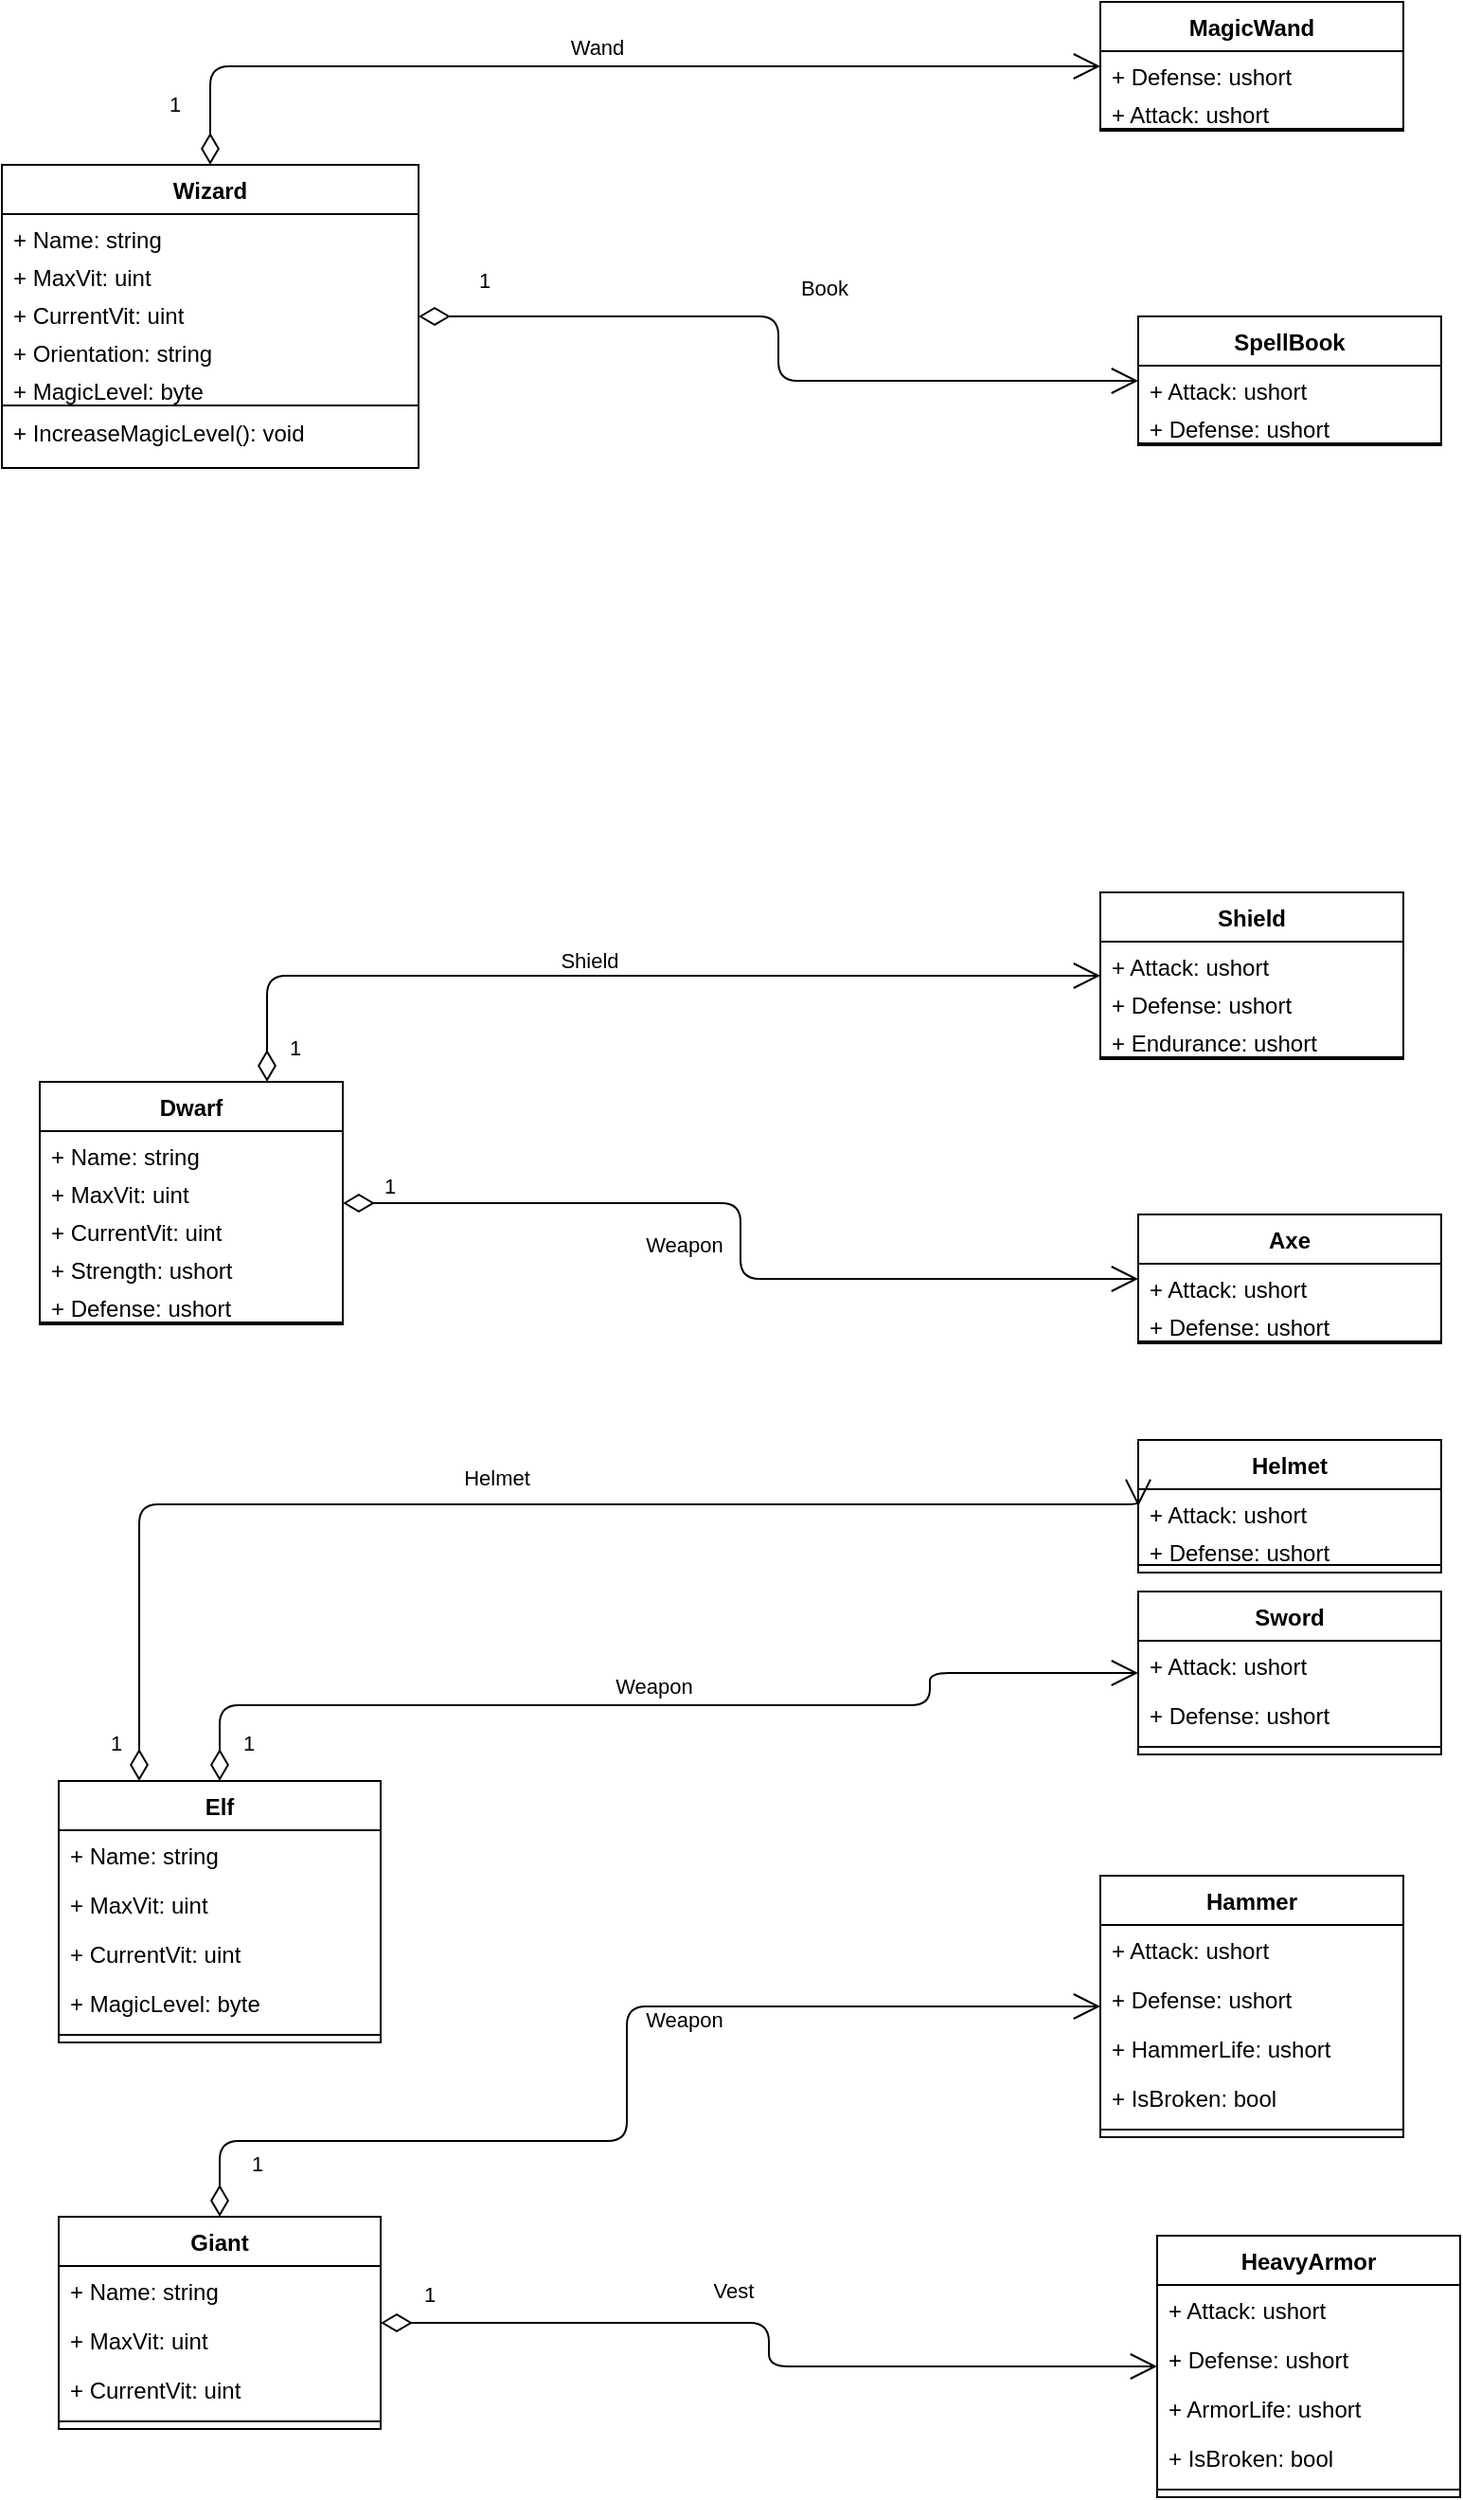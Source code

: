 <mxfile>
    <diagram id="q3su5e_mNZvqEO0EUkKi" name="Page-1">
        <mxGraphModel dx="569" dy="1687" grid="1" gridSize="10" guides="1" tooltips="1" connect="1" arrows="1" fold="1" page="1" pageScale="1" pageWidth="827" pageHeight="1169" math="0" shadow="0">
            <root>
                <mxCell id="0"/>
                <mxCell id="1" parent="0"/>
                <mxCell id="DfV67dtDx3wEj1eyCSDH-1" value="Dwarf" style="swimlane;fontStyle=1;align=center;verticalAlign=top;childLayout=stackLayout;horizontal=1;startSize=26;horizontalStack=0;resizeParent=1;resizeParentMax=0;resizeLast=0;collapsible=1;marginBottom=0;" parent="1" vertex="1">
                    <mxGeometry x="30" y="241" width="160" height="128" as="geometry">
                        <mxRectangle x="30" y="241" width="70" height="26" as="alternateBounds"/>
                    </mxGeometry>
                </mxCell>
                <mxCell id="42" value="+ Name: string" style="text;strokeColor=none;fillColor=none;align=left;verticalAlign=top;spacingLeft=4;spacingRight=4;overflow=hidden;rotatable=0;points=[[0,0.5],[1,0.5]];portConstraint=eastwest;" parent="DfV67dtDx3wEj1eyCSDH-1" vertex="1">
                    <mxGeometry y="26" width="160" height="20" as="geometry"/>
                </mxCell>
                <mxCell id="9" value="+ MaxVit: uint" style="text;strokeColor=none;fillColor=none;align=left;verticalAlign=top;spacingLeft=4;spacingRight=4;overflow=hidden;rotatable=0;points=[[0,0.5],[1,0.5]];portConstraint=eastwest;" parent="DfV67dtDx3wEj1eyCSDH-1" vertex="1">
                    <mxGeometry y="46" width="160" height="20" as="geometry"/>
                </mxCell>
                <mxCell id="10" value="+ CurrentVit: uint" style="text;strokeColor=none;fillColor=none;align=left;verticalAlign=top;spacingLeft=4;spacingRight=4;overflow=hidden;rotatable=0;points=[[0,0.5],[1,0.5]];portConstraint=eastwest;" parent="DfV67dtDx3wEj1eyCSDH-1" vertex="1">
                    <mxGeometry y="66" width="160" height="20" as="geometry"/>
                </mxCell>
                <mxCell id="DfV67dtDx3wEj1eyCSDH-2" value="+ Strength: ushort" style="text;strokeColor=none;fillColor=none;align=left;verticalAlign=top;spacingLeft=4;spacingRight=4;overflow=hidden;rotatable=0;points=[[0,0.5],[1,0.5]];portConstraint=eastwest;" parent="DfV67dtDx3wEj1eyCSDH-1" vertex="1">
                    <mxGeometry y="86" width="160" height="20" as="geometry"/>
                </mxCell>
                <mxCell id="DfV67dtDx3wEj1eyCSDH-4" value="+ Defense: ushort" style="text;strokeColor=none;fillColor=none;align=left;verticalAlign=top;spacingLeft=4;spacingRight=4;overflow=hidden;rotatable=0;points=[[0,0.5],[1,0.5]];portConstraint=eastwest;" parent="DfV67dtDx3wEj1eyCSDH-1" vertex="1">
                    <mxGeometry y="106" width="160" height="20" as="geometry"/>
                </mxCell>
                <mxCell id="DfV67dtDx3wEj1eyCSDH-3" value="" style="line;strokeWidth=1;fillColor=none;align=left;verticalAlign=middle;spacingTop=-1;spacingLeft=3;spacingRight=3;rotatable=0;labelPosition=right;points=[];portConstraint=eastwest;" parent="DfV67dtDx3wEj1eyCSDH-1" vertex="1">
                    <mxGeometry y="126" width="160" height="2" as="geometry"/>
                </mxCell>
                <mxCell id="DfV67dtDx3wEj1eyCSDH-5" value="Wizard" style="swimlane;fontStyle=1;align=center;verticalAlign=top;childLayout=stackLayout;horizontal=1;startSize=26;horizontalStack=0;resizeParent=1;resizeParentMax=0;resizeLast=0;collapsible=1;marginBottom=0;" parent="1" vertex="1">
                    <mxGeometry x="10" y="-243" width="220" height="160" as="geometry">
                        <mxRectangle x="10" y="10" width="70" height="26" as="alternateBounds"/>
                    </mxGeometry>
                </mxCell>
                <mxCell id="43" value="+ Name: string" style="text;strokeColor=none;fillColor=none;align=left;verticalAlign=top;spacingLeft=4;spacingRight=4;overflow=hidden;rotatable=0;points=[[0,0.5],[1,0.5]];portConstraint=eastwest;" parent="DfV67dtDx3wEj1eyCSDH-5" vertex="1">
                    <mxGeometry y="26" width="220" height="20" as="geometry"/>
                </mxCell>
                <mxCell id="5" value="+ MaxVit: uint" style="text;strokeColor=none;fillColor=none;align=left;verticalAlign=top;spacingLeft=4;spacingRight=4;overflow=hidden;rotatable=0;points=[[0,0.5],[1,0.5]];portConstraint=eastwest;" parent="DfV67dtDx3wEj1eyCSDH-5" vertex="1">
                    <mxGeometry y="46" width="220" height="20" as="geometry"/>
                </mxCell>
                <mxCell id="6" value="+ CurrentVit: uint" style="text;strokeColor=none;fillColor=none;align=left;verticalAlign=top;spacingLeft=4;spacingRight=4;overflow=hidden;rotatable=0;points=[[0,0.5],[1,0.5]];portConstraint=eastwest;" parent="DfV67dtDx3wEj1eyCSDH-5" vertex="1">
                    <mxGeometry y="66" width="220" height="20" as="geometry"/>
                </mxCell>
                <mxCell id="DfV67dtDx3wEj1eyCSDH-19" value="+ Orientation: string" style="text;strokeColor=none;fillColor=none;align=left;verticalAlign=top;spacingLeft=4;spacingRight=4;overflow=hidden;rotatable=0;points=[[0,0.5],[1,0.5]];portConstraint=eastwest;" parent="DfV67dtDx3wEj1eyCSDH-5" vertex="1">
                    <mxGeometry y="86" width="220" height="20" as="geometry"/>
                </mxCell>
                <mxCell id="DfV67dtDx3wEj1eyCSDH-20" value="+ MagicLevel: byte" style="text;strokeColor=none;fillColor=none;align=left;verticalAlign=top;spacingLeft=4;spacingRight=4;overflow=hidden;rotatable=0;points=[[0,0.5],[1,0.5]];portConstraint=eastwest;" parent="DfV67dtDx3wEj1eyCSDH-5" vertex="1">
                    <mxGeometry y="106" width="220" height="20" as="geometry"/>
                </mxCell>
                <mxCell id="DfV67dtDx3wEj1eyCSDH-7" value="" style="line;strokeWidth=1;fillColor=none;align=left;verticalAlign=middle;spacingTop=-1;spacingLeft=3;spacingRight=3;rotatable=0;labelPosition=right;points=[];portConstraint=eastwest;" parent="DfV67dtDx3wEj1eyCSDH-5" vertex="1">
                    <mxGeometry y="126" width="220" height="2" as="geometry"/>
                </mxCell>
                <mxCell id="DfV67dtDx3wEj1eyCSDH-21" value="+ IncreaseMagicLevel(): void" style="text;strokeColor=none;fillColor=none;align=left;verticalAlign=top;spacingLeft=4;spacingRight=4;overflow=hidden;rotatable=0;points=[[0,0.5],[1,0.5]];portConstraint=eastwest;" parent="DfV67dtDx3wEj1eyCSDH-5" vertex="1">
                    <mxGeometry y="128" width="220" height="32" as="geometry"/>
                </mxCell>
                <mxCell id="DfV67dtDx3wEj1eyCSDH-9" value="Elf" style="swimlane;fontStyle=1;align=center;verticalAlign=top;childLayout=stackLayout;horizontal=1;startSize=26;horizontalStack=0;resizeParent=1;resizeParentMax=0;resizeLast=0;collapsible=1;marginBottom=0;" parent="1" vertex="1">
                    <mxGeometry x="40" y="610" width="170" height="138" as="geometry">
                        <mxRectangle x="40" y="610" width="50" height="26" as="alternateBounds"/>
                    </mxGeometry>
                </mxCell>
                <mxCell id="44" value="+ Name: string" style="text;strokeColor=none;fillColor=none;align=left;verticalAlign=top;spacingLeft=4;spacingRight=4;overflow=hidden;rotatable=0;points=[[0,0.5],[1,0.5]];portConstraint=eastwest;" parent="DfV67dtDx3wEj1eyCSDH-9" vertex="1">
                    <mxGeometry y="26" width="170" height="26" as="geometry"/>
                </mxCell>
                <mxCell id="7" value="+ MaxVit: uint" style="text;strokeColor=none;fillColor=none;align=left;verticalAlign=top;spacingLeft=4;spacingRight=4;overflow=hidden;rotatable=0;points=[[0,0.5],[1,0.5]];portConstraint=eastwest;" parent="DfV67dtDx3wEj1eyCSDH-9" vertex="1">
                    <mxGeometry y="52" width="170" height="26" as="geometry"/>
                </mxCell>
                <mxCell id="8" value="+ CurrentVit: uint" style="text;strokeColor=none;fillColor=none;align=left;verticalAlign=top;spacingLeft=4;spacingRight=4;overflow=hidden;rotatable=0;points=[[0,0.5],[1,0.5]];portConstraint=eastwest;" parent="DfV67dtDx3wEj1eyCSDH-9" vertex="1">
                    <mxGeometry y="78" width="170" height="26" as="geometry"/>
                </mxCell>
                <mxCell id="DfV67dtDx3wEj1eyCSDH-22" value="+ MagicLevel: byte" style="text;strokeColor=none;fillColor=none;align=left;verticalAlign=top;spacingLeft=4;spacingRight=4;overflow=hidden;rotatable=0;points=[[0,0.5],[1,0.5]];portConstraint=eastwest;" parent="DfV67dtDx3wEj1eyCSDH-9" vertex="1">
                    <mxGeometry y="104" width="170" height="26" as="geometry"/>
                </mxCell>
                <mxCell id="DfV67dtDx3wEj1eyCSDH-11" value="" style="line;strokeWidth=1;fillColor=none;align=left;verticalAlign=middle;spacingTop=-1;spacingLeft=3;spacingRight=3;rotatable=0;labelPosition=right;points=[];portConstraint=eastwest;" parent="DfV67dtDx3wEj1eyCSDH-9" vertex="1">
                    <mxGeometry y="130" width="170" height="8" as="geometry"/>
                </mxCell>
                <mxCell id="11" value="MagicWand" style="swimlane;fontStyle=1;align=center;verticalAlign=top;childLayout=stackLayout;horizontal=1;startSize=26;horizontalStack=0;resizeParent=1;resizeParentMax=0;resizeLast=0;collapsible=1;marginBottom=0;" parent="1" vertex="1">
                    <mxGeometry x="590" y="-329" width="160" height="68" as="geometry">
                        <mxRectangle x="600" y="-120" width="100" height="26" as="alternateBounds"/>
                    </mxGeometry>
                </mxCell>
                <mxCell id="15" value="+ Defense: ushort" style="text;strokeColor=none;fillColor=none;align=left;verticalAlign=top;spacingLeft=4;spacingRight=4;overflow=hidden;rotatable=0;points=[[0,0.5],[1,0.5]];portConstraint=eastwest;" parent="11" vertex="1">
                    <mxGeometry y="26" width="160" height="20" as="geometry"/>
                </mxCell>
                <mxCell id="12" value="+ Attack: ushort" style="text;strokeColor=none;fillColor=none;align=left;verticalAlign=top;spacingLeft=4;spacingRight=4;overflow=hidden;rotatable=0;points=[[0,0.5],[1,0.5]];portConstraint=eastwest;" parent="11" vertex="1">
                    <mxGeometry y="46" width="160" height="20" as="geometry"/>
                </mxCell>
                <mxCell id="13" value="" style="line;strokeWidth=1;fillColor=none;align=left;verticalAlign=middle;spacingTop=-1;spacingLeft=3;spacingRight=3;rotatable=0;labelPosition=right;points=[];portConstraint=eastwest;" parent="11" vertex="1">
                    <mxGeometry y="66" width="160" height="2" as="geometry"/>
                </mxCell>
                <mxCell id="16" value="Sword" style="swimlane;fontStyle=1;align=center;verticalAlign=top;childLayout=stackLayout;horizontal=1;startSize=26;horizontalStack=0;resizeParent=1;resizeParentMax=0;resizeLast=0;collapsible=1;marginBottom=0;" parent="1" vertex="1">
                    <mxGeometry x="610" y="510" width="160" height="86" as="geometry">
                        <mxRectangle x="610" y="510" width="70" height="26" as="alternateBounds"/>
                    </mxGeometry>
                </mxCell>
                <mxCell id="17" value="+ Attack: ushort" style="text;strokeColor=none;fillColor=none;align=left;verticalAlign=top;spacingLeft=4;spacingRight=4;overflow=hidden;rotatable=0;points=[[0,0.5],[1,0.5]];portConstraint=eastwest;" parent="16" vertex="1">
                    <mxGeometry y="26" width="160" height="26" as="geometry"/>
                </mxCell>
                <mxCell id="18" value="+ Defense: ushort" style="text;strokeColor=none;fillColor=none;align=left;verticalAlign=top;spacingLeft=4;spacingRight=4;overflow=hidden;rotatable=0;points=[[0,0.5],[1,0.5]];portConstraint=eastwest;" parent="16" vertex="1">
                    <mxGeometry y="52" width="160" height="26" as="geometry"/>
                </mxCell>
                <mxCell id="19" value="" style="line;strokeWidth=1;fillColor=none;align=left;verticalAlign=middle;spacingTop=-1;spacingLeft=3;spacingRight=3;rotatable=0;labelPosition=right;points=[];portConstraint=eastwest;" parent="16" vertex="1">
                    <mxGeometry y="78" width="160" height="8" as="geometry"/>
                </mxCell>
                <mxCell id="20" value="SpellBook" style="swimlane;fontStyle=1;align=center;verticalAlign=top;childLayout=stackLayout;horizontal=1;startSize=26;horizontalStack=0;resizeParent=1;resizeParentMax=0;resizeLast=0;collapsible=1;marginBottom=0;" parent="1" vertex="1">
                    <mxGeometry x="610" y="-163" width="160" height="68" as="geometry">
                        <mxRectangle x="610" y="20" width="90" height="26" as="alternateBounds"/>
                    </mxGeometry>
                </mxCell>
                <mxCell id="21" value="+ Attack: ushort" style="text;strokeColor=none;fillColor=none;align=left;verticalAlign=top;spacingLeft=4;spacingRight=4;overflow=hidden;rotatable=0;points=[[0,0.5],[1,0.5]];portConstraint=eastwest;" parent="20" vertex="1">
                    <mxGeometry y="26" width="160" height="20" as="geometry"/>
                </mxCell>
                <mxCell id="22" value="+ Defense: ushort" style="text;strokeColor=none;fillColor=none;align=left;verticalAlign=top;spacingLeft=4;spacingRight=4;overflow=hidden;rotatable=0;points=[[0,0.5],[1,0.5]];portConstraint=eastwest;" parent="20" vertex="1">
                    <mxGeometry y="46" width="160" height="20" as="geometry"/>
                </mxCell>
                <mxCell id="23" value="" style="line;strokeWidth=1;fillColor=none;align=left;verticalAlign=middle;spacingTop=-1;spacingLeft=3;spacingRight=3;rotatable=0;labelPosition=right;points=[];portConstraint=eastwest;" parent="20" vertex="1">
                    <mxGeometry y="66" width="160" height="2" as="geometry"/>
                </mxCell>
                <mxCell id="26" value="1" style="endArrow=open;html=1;endSize=12;startArrow=diamondThin;startSize=14;startFill=0;edgeStyle=orthogonalEdgeStyle;align=left;verticalAlign=bottom;entryX=0;entryY=0.5;entryDx=0;entryDy=0;exitX=0.5;exitY=0;exitDx=0;exitDy=0;" parent="1" source="DfV67dtDx3wEj1eyCSDH-5" target="11" edge="1">
                    <mxGeometry relative="1" as="geometry">
                        <mxPoint x="60" y="-213" as="sourcePoint"/>
                        <mxPoint x="450" y="17" as="targetPoint"/>
                        <Array as="points">
                            <mxPoint x="120" y="-295"/>
                        </Array>
                    </mxGeometry>
                </mxCell>
                <mxCell id="28" value="Wand" style="edgeLabel;html=1;align=center;verticalAlign=middle;resizable=0;points=[];" parent="26" vertex="1" connectable="0">
                    <mxGeometry x="-0.13" y="-1" relative="1" as="geometry">
                        <mxPoint x="29" y="-11" as="offset"/>
                    </mxGeometry>
                </mxCell>
                <mxCell id="64" value="1" style="edgeLabel;html=1;align=center;verticalAlign=middle;resizable=0;points=[];" parent="26" vertex="1" connectable="0">
                    <mxGeometry x="-0.356" y="-2" relative="1" as="geometry">
                        <mxPoint x="-135" y="18" as="offset"/>
                    </mxGeometry>
                </mxCell>
                <mxCell id="31" value="1" style="endArrow=open;html=1;endSize=12;startArrow=diamondThin;startSize=14;startFill=0;edgeStyle=orthogonalEdgeStyle;align=left;verticalAlign=bottom;entryX=0;entryY=0.5;entryDx=0;entryDy=0;exitX=1;exitY=0.5;exitDx=0;exitDy=0;" parent="1" source="DfV67dtDx3wEj1eyCSDH-5" target="20" edge="1">
                    <mxGeometry x="-0.856" y="10" relative="1" as="geometry">
                        <mxPoint x="100" y="-193" as="sourcePoint"/>
                        <mxPoint x="610" y="-293" as="targetPoint"/>
                        <mxPoint as="offset"/>
                    </mxGeometry>
                </mxCell>
                <mxCell id="32" value="Book" style="edgeLabel;html=1;align=center;verticalAlign=middle;resizable=0;points=[];" parent="31" vertex="1" connectable="0">
                    <mxGeometry x="-0.13" y="-1" relative="1" as="geometry">
                        <mxPoint x="34" y="-16" as="offset"/>
                    </mxGeometry>
                </mxCell>
                <mxCell id="34" value="1" style="endArrow=open;html=1;endSize=12;startArrow=diamondThin;startSize=14;startFill=0;edgeStyle=orthogonalEdgeStyle;align=left;verticalAlign=bottom;exitX=1;exitY=0.5;exitDx=0;exitDy=0;entryX=0;entryY=0.5;entryDx=0;entryDy=0;" parent="1" source="DfV67dtDx3wEj1eyCSDH-1" target="38" edge="1">
                    <mxGeometry x="-0.913" relative="1" as="geometry">
                        <mxPoint x="196" y="431" as="sourcePoint"/>
                        <mxPoint x="580" y="331" as="targetPoint"/>
                        <mxPoint as="offset"/>
                    </mxGeometry>
                </mxCell>
                <mxCell id="35" value="Weapon" style="edgeLabel;html=1;align=center;verticalAlign=middle;resizable=0;points=[];" parent="34" vertex="1" connectable="0">
                    <mxGeometry x="-0.13" y="-1" relative="1" as="geometry">
                        <mxPoint x="-20" y="21" as="offset"/>
                    </mxGeometry>
                </mxCell>
                <mxCell id="36" value="1" style="endArrow=open;html=1;endSize=12;startArrow=diamondThin;startSize=14;startFill=0;edgeStyle=orthogonalEdgeStyle;align=left;verticalAlign=bottom;exitX=0.5;exitY=0;exitDx=0;exitDy=0;entryX=0;entryY=0.5;entryDx=0;entryDy=0;" parent="1" source="DfV67dtDx3wEj1eyCSDH-9" target="16" edge="1">
                    <mxGeometry relative="1" as="geometry">
                        <mxPoint x="230" y="570" as="sourcePoint"/>
                        <mxPoint x="590" y="520" as="targetPoint"/>
                        <Array as="points">
                            <mxPoint x="125" y="570"/>
                            <mxPoint x="500" y="570"/>
                            <mxPoint x="500" y="553"/>
                        </Array>
                    </mxGeometry>
                </mxCell>
                <mxCell id="37" value="Weapon" style="edgeLabel;html=1;align=center;verticalAlign=middle;resizable=0;points=[];" parent="36" vertex="1" connectable="0">
                    <mxGeometry x="-0.13" y="-1" relative="1" as="geometry">
                        <mxPoint x="33" y="-11" as="offset"/>
                    </mxGeometry>
                </mxCell>
                <mxCell id="65" value="1" style="edgeLabel;html=1;align=center;verticalAlign=middle;resizable=0;points=[];" parent="36" vertex="1" connectable="0">
                    <mxGeometry x="-0.346" y="-4" relative="1" as="geometry">
                        <mxPoint x="-122" y="16" as="offset"/>
                    </mxGeometry>
                </mxCell>
                <mxCell id="38" value="Axe" style="swimlane;fontStyle=1;align=center;verticalAlign=top;childLayout=stackLayout;horizontal=1;startSize=26;horizontalStack=0;resizeParent=1;resizeParentMax=0;resizeLast=0;collapsible=1;marginBottom=0;" parent="1" vertex="1">
                    <mxGeometry x="610" y="311" width="160" height="68" as="geometry">
                        <mxRectangle x="610" y="380" width="50" height="26" as="alternateBounds"/>
                    </mxGeometry>
                </mxCell>
                <mxCell id="39" value="+ Attack: ushort" style="text;strokeColor=none;fillColor=none;align=left;verticalAlign=top;spacingLeft=4;spacingRight=4;overflow=hidden;rotatable=0;points=[[0,0.5],[1,0.5]];portConstraint=eastwest;" parent="38" vertex="1">
                    <mxGeometry y="26" width="160" height="20" as="geometry"/>
                </mxCell>
                <mxCell id="40" value="+ Defense: ushort" style="text;strokeColor=none;fillColor=none;align=left;verticalAlign=top;spacingLeft=4;spacingRight=4;overflow=hidden;rotatable=0;points=[[0,0.5],[1,0.5]];portConstraint=eastwest;" parent="38" vertex="1">
                    <mxGeometry y="46" width="160" height="20" as="geometry"/>
                </mxCell>
                <mxCell id="41" value="" style="line;strokeWidth=1;fillColor=none;align=left;verticalAlign=middle;spacingTop=-1;spacingLeft=3;spacingRight=3;rotatable=0;labelPosition=right;points=[];portConstraint=eastwest;" parent="38" vertex="1">
                    <mxGeometry y="66" width="160" height="2" as="geometry"/>
                </mxCell>
                <mxCell id="45" value="Giant" style="swimlane;fontStyle=1;align=center;verticalAlign=top;childLayout=stackLayout;horizontal=1;startSize=26;horizontalStack=0;resizeParent=1;resizeParentMax=0;resizeLast=0;collapsible=1;marginBottom=0;" parent="1" vertex="1">
                    <mxGeometry x="40" y="840" width="170" height="112" as="geometry">
                        <mxRectangle x="40" y="840" width="60" height="26" as="alternateBounds"/>
                    </mxGeometry>
                </mxCell>
                <mxCell id="46" value="+ Name: string" style="text;strokeColor=none;fillColor=none;align=left;verticalAlign=top;spacingLeft=4;spacingRight=4;overflow=hidden;rotatable=0;points=[[0,0.5],[1,0.5]];portConstraint=eastwest;" parent="45" vertex="1">
                    <mxGeometry y="26" width="170" height="26" as="geometry"/>
                </mxCell>
                <mxCell id="83" value="+ MaxVit: uint" style="text;strokeColor=none;fillColor=none;align=left;verticalAlign=top;spacingLeft=4;spacingRight=4;overflow=hidden;rotatable=0;points=[[0,0.5],[1,0.5]];portConstraint=eastwest;" parent="45" vertex="1">
                    <mxGeometry y="52" width="170" height="26" as="geometry"/>
                </mxCell>
                <mxCell id="47" value="+ CurrentVit: uint" style="text;strokeColor=none;fillColor=none;align=left;verticalAlign=top;spacingLeft=4;spacingRight=4;overflow=hidden;rotatable=0;points=[[0,0.5],[1,0.5]];portConstraint=eastwest;" parent="45" vertex="1">
                    <mxGeometry y="78" width="170" height="26" as="geometry"/>
                </mxCell>
                <mxCell id="49" value="" style="line;strokeWidth=1;fillColor=none;align=left;verticalAlign=middle;spacingTop=-1;spacingLeft=3;spacingRight=3;rotatable=0;labelPosition=right;points=[];portConstraint=eastwest;" parent="45" vertex="1">
                    <mxGeometry y="104" width="170" height="8" as="geometry"/>
                </mxCell>
                <mxCell id="50" value="Hammer" style="swimlane;fontStyle=1;align=center;verticalAlign=top;childLayout=stackLayout;horizontal=1;startSize=26;horizontalStack=0;resizeParent=1;resizeParentMax=0;resizeLast=0;collapsible=1;marginBottom=0;" parent="1" vertex="1">
                    <mxGeometry x="590" y="660" width="160" height="138" as="geometry">
                        <mxRectangle x="590" y="660" width="80" height="26" as="alternateBounds"/>
                    </mxGeometry>
                </mxCell>
                <mxCell id="51" value="+ Attack: ushort" style="text;strokeColor=none;fillColor=none;align=left;verticalAlign=top;spacingLeft=4;spacingRight=4;overflow=hidden;rotatable=0;points=[[0,0.5],[1,0.5]];portConstraint=eastwest;" parent="50" vertex="1">
                    <mxGeometry y="26" width="160" height="26" as="geometry"/>
                </mxCell>
                <mxCell id="52" value="+ Defense: ushort" style="text;strokeColor=none;fillColor=none;align=left;verticalAlign=top;spacingLeft=4;spacingRight=4;overflow=hidden;rotatable=0;points=[[0,0.5],[1,0.5]];portConstraint=eastwest;" parent="50" vertex="1">
                    <mxGeometry y="52" width="160" height="26" as="geometry"/>
                </mxCell>
                <mxCell id="53" value="+ HammerLife: ushort" style="text;strokeColor=none;fillColor=none;align=left;verticalAlign=top;spacingLeft=4;spacingRight=4;overflow=hidden;rotatable=0;points=[[0,0.5],[1,0.5]];portConstraint=eastwest;" parent="50" vertex="1">
                    <mxGeometry y="78" width="160" height="26" as="geometry"/>
                </mxCell>
                <mxCell id="81" value="+ IsBroken: bool" style="text;strokeColor=none;fillColor=none;align=left;verticalAlign=top;spacingLeft=4;spacingRight=4;overflow=hidden;rotatable=0;points=[[0,0.5],[1,0.5]];portConstraint=eastwest;" parent="50" vertex="1">
                    <mxGeometry y="104" width="160" height="26" as="geometry"/>
                </mxCell>
                <mxCell id="54" value="" style="line;strokeWidth=1;fillColor=none;align=left;verticalAlign=middle;spacingTop=-1;spacingLeft=3;spacingRight=3;rotatable=0;labelPosition=right;points=[];portConstraint=eastwest;" parent="50" vertex="1">
                    <mxGeometry y="130" width="160" height="8" as="geometry"/>
                </mxCell>
                <mxCell id="55" value="HeavyArmor" style="swimlane;fontStyle=1;align=center;verticalAlign=top;childLayout=stackLayout;horizontal=1;startSize=26;horizontalStack=0;resizeParent=1;resizeParentMax=0;resizeLast=0;collapsible=1;marginBottom=0;" parent="1" vertex="1">
                    <mxGeometry x="620" y="850" width="160" height="138" as="geometry">
                        <mxRectangle x="620" y="850" width="100" height="26" as="alternateBounds"/>
                    </mxGeometry>
                </mxCell>
                <mxCell id="56" value="+ Attack: ushort" style="text;strokeColor=none;fillColor=none;align=left;verticalAlign=top;spacingLeft=4;spacingRight=4;overflow=hidden;rotatable=0;points=[[0,0.5],[1,0.5]];portConstraint=eastwest;" parent="55" vertex="1">
                    <mxGeometry y="26" width="160" height="26" as="geometry"/>
                </mxCell>
                <mxCell id="57" value="+ Defense: ushort" style="text;strokeColor=none;fillColor=none;align=left;verticalAlign=top;spacingLeft=4;spacingRight=4;overflow=hidden;rotatable=0;points=[[0,0.5],[1,0.5]];portConstraint=eastwest;" parent="55" vertex="1">
                    <mxGeometry y="52" width="160" height="26" as="geometry"/>
                </mxCell>
                <mxCell id="58" value="+ ArmorLife: ushort" style="text;strokeColor=none;fillColor=none;align=left;verticalAlign=top;spacingLeft=4;spacingRight=4;overflow=hidden;rotatable=0;points=[[0,0.5],[1,0.5]];portConstraint=eastwest;" parent="55" vertex="1">
                    <mxGeometry y="78" width="160" height="26" as="geometry"/>
                </mxCell>
                <mxCell id="82" value="+ IsBroken: bool" style="text;strokeColor=none;fillColor=none;align=left;verticalAlign=top;spacingLeft=4;spacingRight=4;overflow=hidden;rotatable=0;points=[[0,0.5],[1,0.5]];portConstraint=eastwest;" parent="55" vertex="1">
                    <mxGeometry y="104" width="160" height="26" as="geometry"/>
                </mxCell>
                <mxCell id="59" value="" style="line;strokeWidth=1;fillColor=none;align=left;verticalAlign=middle;spacingTop=-1;spacingLeft=3;spacingRight=3;rotatable=0;labelPosition=right;points=[];portConstraint=eastwest;" parent="55" vertex="1">
                    <mxGeometry y="130" width="160" height="8" as="geometry"/>
                </mxCell>
                <mxCell id="60" value="1" style="endArrow=open;html=1;endSize=12;startArrow=diamondThin;startSize=14;startFill=0;edgeStyle=orthogonalEdgeStyle;align=left;verticalAlign=bottom;exitX=0.5;exitY=0;exitDx=0;exitDy=0;entryX=0;entryY=0.5;entryDx=0;entryDy=0;" parent="1" source="45" target="50" edge="1">
                    <mxGeometry x="-0.932" y="-15" relative="1" as="geometry">
                        <mxPoint x="210" y="805" as="sourcePoint"/>
                        <mxPoint x="610" y="719" as="targetPoint"/>
                        <Array as="points">
                            <mxPoint x="125" y="800"/>
                            <mxPoint x="340" y="800"/>
                            <mxPoint x="340" y="729"/>
                        </Array>
                        <mxPoint as="offset"/>
                    </mxGeometry>
                </mxCell>
                <mxCell id="66" value="Weapon" style="edgeLabel;html=1;align=center;verticalAlign=middle;resizable=0;points=[];" parent="60" vertex="1" connectable="0">
                    <mxGeometry x="-0.049" y="-2" relative="1" as="geometry">
                        <mxPoint x="28" y="-45" as="offset"/>
                    </mxGeometry>
                </mxCell>
                <mxCell id="62" value="1" style="endArrow=open;html=1;endSize=12;startArrow=diamondThin;startSize=14;startFill=0;edgeStyle=orthogonalEdgeStyle;align=left;verticalAlign=bottom;entryX=0;entryY=0.5;entryDx=0;entryDy=0;exitX=1;exitY=0.5;exitDx=0;exitDy=0;" parent="1" source="45" target="55" edge="1">
                    <mxGeometry x="-0.905" y="6" relative="1" as="geometry">
                        <mxPoint x="310" y="980" as="sourcePoint"/>
                        <mxPoint x="600.08" y="885.998" as="targetPoint"/>
                        <mxPoint as="offset"/>
                    </mxGeometry>
                </mxCell>
                <mxCell id="63" value="Vest" style="edgeLabel;html=1;align=center;verticalAlign=middle;resizable=0;points=[];" parent="62" vertex="1" connectable="0">
                    <mxGeometry x="-0.292" relative="1" as="geometry">
                        <mxPoint x="32" y="-17" as="offset"/>
                    </mxGeometry>
                </mxCell>
                <mxCell id="67" value="Shield" style="swimlane;fontStyle=1;align=center;verticalAlign=top;childLayout=stackLayout;horizontal=1;startSize=26;horizontalStack=0;resizeParent=1;resizeParentMax=0;resizeLast=0;collapsible=1;marginBottom=0;" parent="1" vertex="1">
                    <mxGeometry x="590" y="141" width="160" height="88" as="geometry">
                        <mxRectangle x="590" y="210" width="80" height="26" as="alternateBounds"/>
                    </mxGeometry>
                </mxCell>
                <mxCell id="68" value="+ Attack: ushort" style="text;strokeColor=none;fillColor=none;align=left;verticalAlign=top;spacingLeft=4;spacingRight=4;overflow=hidden;rotatable=0;points=[[0,0.5],[1,0.5]];portConstraint=eastwest;" parent="67" vertex="1">
                    <mxGeometry y="26" width="160" height="20" as="geometry"/>
                </mxCell>
                <mxCell id="69" value="+ Defense: ushort" style="text;strokeColor=none;fillColor=none;align=left;verticalAlign=top;spacingLeft=4;spacingRight=4;overflow=hidden;rotatable=0;points=[[0,0.5],[1,0.5]];portConstraint=eastwest;" parent="67" vertex="1">
                    <mxGeometry y="46" width="160" height="20" as="geometry"/>
                </mxCell>
                <mxCell id="70" value="+ Endurance: ushort" style="text;strokeColor=none;fillColor=none;align=left;verticalAlign=top;spacingLeft=4;spacingRight=4;overflow=hidden;rotatable=0;points=[[0,0.5],[1,0.5]];portConstraint=eastwest;" parent="67" vertex="1">
                    <mxGeometry y="66" width="160" height="20" as="geometry"/>
                </mxCell>
                <mxCell id="71" value="" style="line;strokeWidth=1;fillColor=none;align=left;verticalAlign=middle;spacingTop=-1;spacingLeft=3;spacingRight=3;rotatable=0;labelPosition=right;points=[];portConstraint=eastwest;" parent="67" vertex="1">
                    <mxGeometry y="86" width="160" height="2" as="geometry"/>
                </mxCell>
                <mxCell id="72" value="1" style="endArrow=open;html=1;endSize=12;startArrow=diamondThin;startSize=14;startFill=0;edgeStyle=orthogonalEdgeStyle;align=left;verticalAlign=bottom;exitX=0.75;exitY=0;exitDx=0;exitDy=0;entryX=0;entryY=0.5;entryDx=0;entryDy=0;" parent="1" source="DfV67dtDx3wEj1eyCSDH-1" target="67" edge="1">
                    <mxGeometry x="-0.962" y="-10" relative="1" as="geometry">
                        <mxPoint x="90" y="211" as="sourcePoint"/>
                        <mxPoint x="550" y="161" as="targetPoint"/>
                        <mxPoint as="offset"/>
                    </mxGeometry>
                </mxCell>
                <mxCell id="73" value="Shield" style="edgeLabel;html=1;align=center;verticalAlign=middle;resizable=0;points=[];" parent="72" vertex="1" connectable="0">
                    <mxGeometry x="-0.408" y="-4" relative="1" as="geometry">
                        <mxPoint x="79" y="-12" as="offset"/>
                    </mxGeometry>
                </mxCell>
                <mxCell id="74" value="Helmet" style="swimlane;fontStyle=1;align=center;verticalAlign=top;childLayout=stackLayout;horizontal=1;startSize=26;horizontalStack=0;resizeParent=1;resizeParentMax=0;resizeLast=0;collapsible=1;marginBottom=0;" parent="1" vertex="1">
                    <mxGeometry x="610" y="430" width="160" height="70" as="geometry">
                        <mxRectangle x="300" y="430" width="50" height="26" as="alternateBounds"/>
                    </mxGeometry>
                </mxCell>
                <mxCell id="75" value="+ Attack: ushort" style="text;strokeColor=none;fillColor=none;align=left;verticalAlign=top;spacingLeft=4;spacingRight=4;overflow=hidden;rotatable=0;points=[[0,0.5],[1,0.5]];portConstraint=eastwest;" parent="74" vertex="1">
                    <mxGeometry y="26" width="160" height="20" as="geometry"/>
                </mxCell>
                <mxCell id="76" value="+ Defense: ushort" style="text;strokeColor=none;fillColor=none;align=left;verticalAlign=top;spacingLeft=4;spacingRight=4;overflow=hidden;rotatable=0;points=[[0,0.5],[1,0.5]];portConstraint=eastwest;" parent="74" vertex="1">
                    <mxGeometry y="46" width="160" height="16" as="geometry"/>
                </mxCell>
                <mxCell id="77" value="" style="line;strokeWidth=1;fillColor=none;align=left;verticalAlign=middle;spacingTop=-1;spacingLeft=3;spacingRight=3;rotatable=0;labelPosition=right;points=[];portConstraint=eastwest;" parent="74" vertex="1">
                    <mxGeometry y="62" width="160" height="8" as="geometry"/>
                </mxCell>
                <mxCell id="78" value="" style="endArrow=open;html=1;endSize=12;startArrow=diamondThin;startSize=14;startFill=0;edgeStyle=orthogonalEdgeStyle;align=left;verticalAlign=bottom;exitX=0.25;exitY=0;exitDx=0;exitDy=0;entryX=0;entryY=0.5;entryDx=0;entryDy=0;" parent="1" source="DfV67dtDx3wEj1eyCSDH-9" target="74" edge="1">
                    <mxGeometry relative="1" as="geometry">
                        <mxPoint x="135" y="620" as="sourcePoint"/>
                        <mxPoint x="260" y="430" as="targetPoint"/>
                        <Array as="points">
                            <mxPoint x="83" y="464"/>
                        </Array>
                    </mxGeometry>
                </mxCell>
                <mxCell id="79" value="Helmet" style="edgeLabel;html=1;align=center;verticalAlign=middle;resizable=0;points=[];" parent="78" vertex="1" connectable="0">
                    <mxGeometry x="-0.13" y="-1" relative="1" as="geometry">
                        <mxPoint x="41" y="-15" as="offset"/>
                    </mxGeometry>
                </mxCell>
                <mxCell id="80" value="1" style="edgeLabel;html=1;align=center;verticalAlign=middle;resizable=0;points=[];" parent="78" vertex="1" connectable="0">
                    <mxGeometry x="-0.346" y="-4" relative="1" as="geometry">
                        <mxPoint x="-87" y="122" as="offset"/>
                    </mxGeometry>
                </mxCell>
            </root>
        </mxGraphModel>
    </diagram>
</mxfile>
